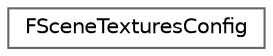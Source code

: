digraph "Graphical Class Hierarchy"
{
 // INTERACTIVE_SVG=YES
 // LATEX_PDF_SIZE
  bgcolor="transparent";
  edge [fontname=Helvetica,fontsize=10,labelfontname=Helvetica,labelfontsize=10];
  node [fontname=Helvetica,fontsize=10,shape=box,height=0.2,width=0.4];
  rankdir="LR";
  Node0 [id="Node000000",label="FSceneTexturesConfig",height=0.2,width=0.4,color="grey40", fillcolor="white", style="filled",URL="$d9/d3e/structFSceneTexturesConfig.html",tooltip="Struct containing the scene texture configuration used to create scene textures."];
}
